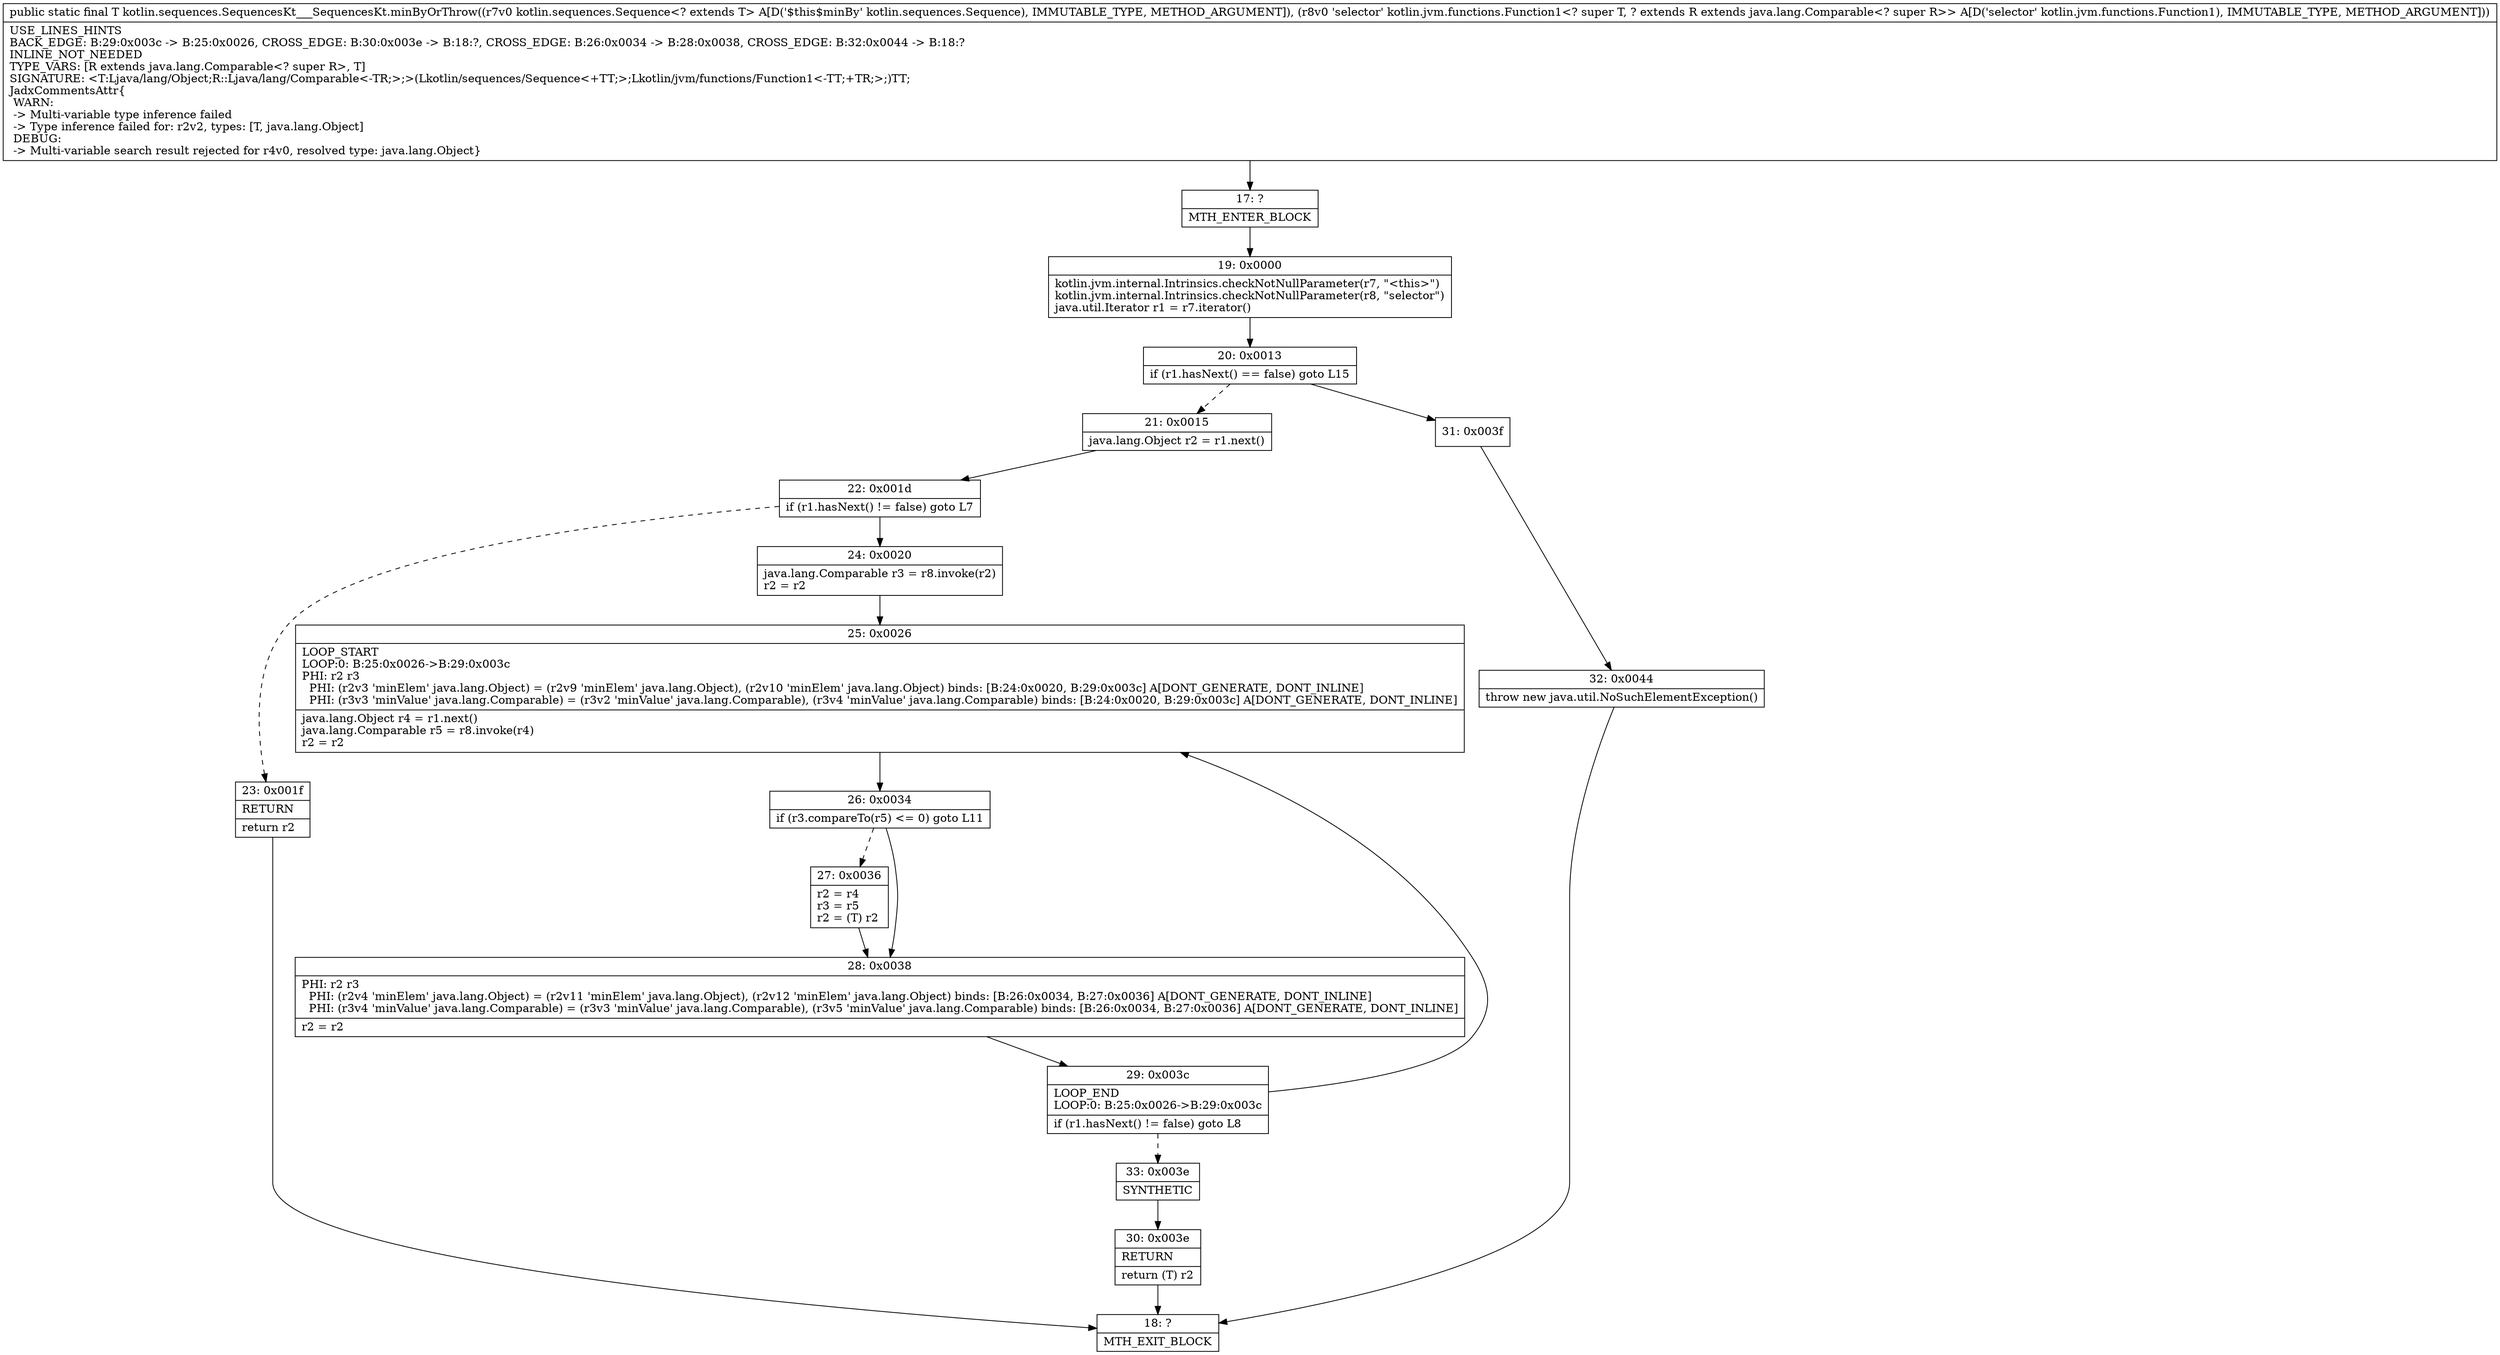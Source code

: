 digraph "CFG forkotlin.sequences.SequencesKt___SequencesKt.minByOrThrow(Lkotlin\/sequences\/Sequence;Lkotlin\/jvm\/functions\/Function1;)Ljava\/lang\/Object;" {
Node_17 [shape=record,label="{17\:\ ?|MTH_ENTER_BLOCK\l}"];
Node_19 [shape=record,label="{19\:\ 0x0000|kotlin.jvm.internal.Intrinsics.checkNotNullParameter(r7, \"\<this\>\")\lkotlin.jvm.internal.Intrinsics.checkNotNullParameter(r8, \"selector\")\ljava.util.Iterator r1 = r7.iterator()\l}"];
Node_20 [shape=record,label="{20\:\ 0x0013|if (r1.hasNext() == false) goto L15\l}"];
Node_21 [shape=record,label="{21\:\ 0x0015|java.lang.Object r2 = r1.next()\l}"];
Node_22 [shape=record,label="{22\:\ 0x001d|if (r1.hasNext() != false) goto L7\l}"];
Node_23 [shape=record,label="{23\:\ 0x001f|RETURN\l|return r2\l}"];
Node_18 [shape=record,label="{18\:\ ?|MTH_EXIT_BLOCK\l}"];
Node_24 [shape=record,label="{24\:\ 0x0020|java.lang.Comparable r3 = r8.invoke(r2)\lr2 = r2\l}"];
Node_25 [shape=record,label="{25\:\ 0x0026|LOOP_START\lLOOP:0: B:25:0x0026\-\>B:29:0x003c\lPHI: r2 r3 \l  PHI: (r2v3 'minElem' java.lang.Object) = (r2v9 'minElem' java.lang.Object), (r2v10 'minElem' java.lang.Object) binds: [B:24:0x0020, B:29:0x003c] A[DONT_GENERATE, DONT_INLINE]\l  PHI: (r3v3 'minValue' java.lang.Comparable) = (r3v2 'minValue' java.lang.Comparable), (r3v4 'minValue' java.lang.Comparable) binds: [B:24:0x0020, B:29:0x003c] A[DONT_GENERATE, DONT_INLINE]\l|java.lang.Object r4 = r1.next()\ljava.lang.Comparable r5 = r8.invoke(r4)\lr2 = r2\l}"];
Node_26 [shape=record,label="{26\:\ 0x0034|if (r3.compareTo(r5) \<= 0) goto L11\l}"];
Node_27 [shape=record,label="{27\:\ 0x0036|r2 = r4\lr3 = r5\lr2 = (T) r2\l}"];
Node_28 [shape=record,label="{28\:\ 0x0038|PHI: r2 r3 \l  PHI: (r2v4 'minElem' java.lang.Object) = (r2v11 'minElem' java.lang.Object), (r2v12 'minElem' java.lang.Object) binds: [B:26:0x0034, B:27:0x0036] A[DONT_GENERATE, DONT_INLINE]\l  PHI: (r3v4 'minValue' java.lang.Comparable) = (r3v3 'minValue' java.lang.Comparable), (r3v5 'minValue' java.lang.Comparable) binds: [B:26:0x0034, B:27:0x0036] A[DONT_GENERATE, DONT_INLINE]\l|r2 = r2\l}"];
Node_29 [shape=record,label="{29\:\ 0x003c|LOOP_END\lLOOP:0: B:25:0x0026\-\>B:29:0x003c\l|if (r1.hasNext() != false) goto L8\l}"];
Node_33 [shape=record,label="{33\:\ 0x003e|SYNTHETIC\l}"];
Node_30 [shape=record,label="{30\:\ 0x003e|RETURN\l|return (T) r2\l}"];
Node_31 [shape=record,label="{31\:\ 0x003f}"];
Node_32 [shape=record,label="{32\:\ 0x0044|throw new java.util.NoSuchElementException()\l}"];
MethodNode[shape=record,label="{public static final T kotlin.sequences.SequencesKt___SequencesKt.minByOrThrow((r7v0 kotlin.sequences.Sequence\<? extends T\> A[D('$this$minBy' kotlin.sequences.Sequence), IMMUTABLE_TYPE, METHOD_ARGUMENT]), (r8v0 'selector' kotlin.jvm.functions.Function1\<? super T, ? extends R extends java.lang.Comparable\<? super R\>\> A[D('selector' kotlin.jvm.functions.Function1), IMMUTABLE_TYPE, METHOD_ARGUMENT]))  | USE_LINES_HINTS\lBACK_EDGE: B:29:0x003c \-\> B:25:0x0026, CROSS_EDGE: B:30:0x003e \-\> B:18:?, CROSS_EDGE: B:26:0x0034 \-\> B:28:0x0038, CROSS_EDGE: B:32:0x0044 \-\> B:18:?\lINLINE_NOT_NEEDED\lTYPE_VARS: [R extends java.lang.Comparable\<? super R\>, T]\lSIGNATURE: \<T:Ljava\/lang\/Object;R::Ljava\/lang\/Comparable\<\-TR;\>;\>(Lkotlin\/sequences\/Sequence\<+TT;\>;Lkotlin\/jvm\/functions\/Function1\<\-TT;+TR;\>;)TT;\lJadxCommentsAttr\{\l WARN: \l \-\> Multi\-variable type inference failed\l \-\> Type inference failed for: r2v2, types: [T, java.lang.Object]\l DEBUG: \l \-\> Multi\-variable search result rejected for r4v0, resolved type: java.lang.Object\}\l}"];
MethodNode -> Node_17;Node_17 -> Node_19;
Node_19 -> Node_20;
Node_20 -> Node_21[style=dashed];
Node_20 -> Node_31;
Node_21 -> Node_22;
Node_22 -> Node_23[style=dashed];
Node_22 -> Node_24;
Node_23 -> Node_18;
Node_24 -> Node_25;
Node_25 -> Node_26;
Node_26 -> Node_27[style=dashed];
Node_26 -> Node_28;
Node_27 -> Node_28;
Node_28 -> Node_29;
Node_29 -> Node_25;
Node_29 -> Node_33[style=dashed];
Node_33 -> Node_30;
Node_30 -> Node_18;
Node_31 -> Node_32;
Node_32 -> Node_18;
}

